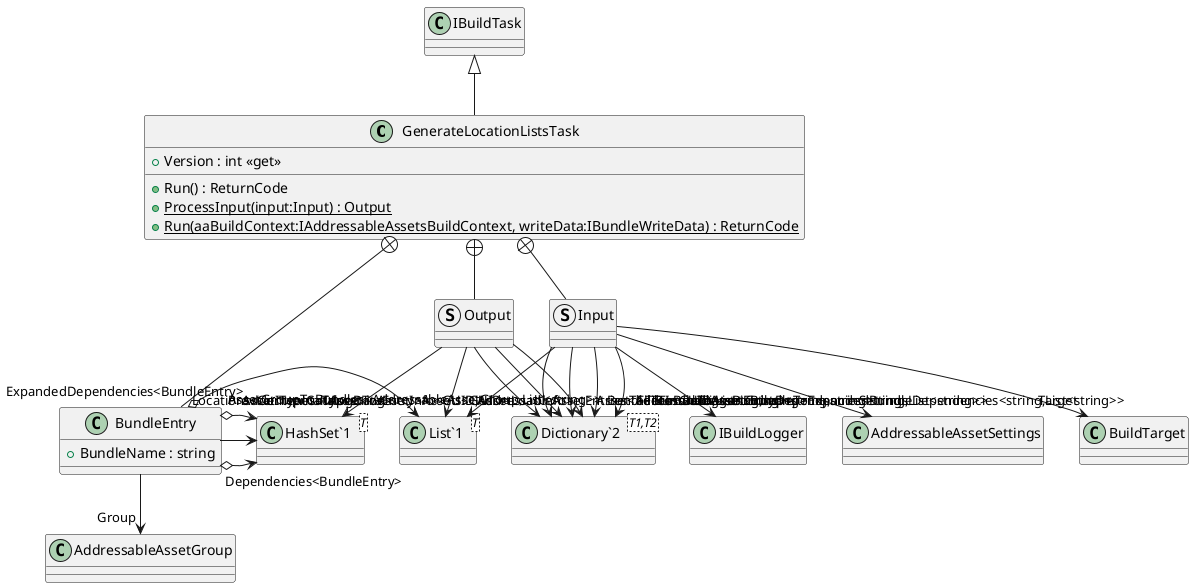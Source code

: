 @startuml
class GenerateLocationListsTask {
    + Version : int <<get>>
    + Run() : ReturnCode
    + {static} ProcessInput(input:Input) : Output
    + {static} Run(aaBuildContext:IAddressableAssetsBuildContext, writeData:IBundleWriteData) : ReturnCode
}
struct Input {
}
struct Output {
}
class BundleEntry {
    + BundleName : string
}
class "Dictionary`2"<T1,T2> {
}
class "List`1"<T> {
}
class "HashSet`1"<T> {
}
IBuildTask <|-- GenerateLocationListsTask
GenerateLocationListsTask +-- Input
Input --> "FileToBundle<string,string>" "Dictionary`2"
Input --> "AssetToFiles<GUID,List<string>>" "Dictionary`2"
Input --> "AssetToAssetInfo<GUID,AssetLoadInfo>" "Dictionary`2"
Input --> "Logger" IBuildLogger
Input --> "Settings" AddressableAssetSettings
Input --> "BundleToAssetGroup<string,string>" "Dictionary`2"
Input --> "AddressableAssetEntries<AddressableAssetEntry>" "List`1"
Input --> "Target" BuildTarget
GenerateLocationListsTask +-- Output
Output --> "Locations<ContentCatalogDataEntry>" "List`1"
Output --> "AssetGroupToBundles<AddressableAssetGroup,List<string>>" "Dictionary`2"
Output --> "ProviderTypes<Type>" "HashSet`1"
Output --> "BundleToImmediateBundleDependencies<string,List<string>>" "Dictionary`2"
Output --> "BundleToExpandedBundleDependencies<string,List<string>>" "Dictionary`2"
GenerateLocationListsTask +-- BundleEntry
BundleEntry o-> "Dependencies<BundleEntry>" "HashSet`1"
BundleEntry --> "ExpandedDependencies<BundleEntry>" "HashSet`1"
BundleEntry o-> "Assets<GUID>" "List`1"
BundleEntry --> "Group" AddressableAssetGroup
BundleEntry o-> "AssetInternalIds<string>" "HashSet`1"
@enduml
